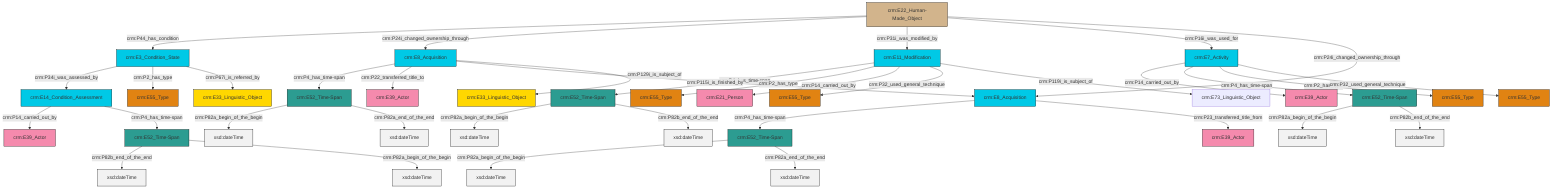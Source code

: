 graph TD
classDef Literal fill:#f2f2f2,stroke:#000000;
classDef CRM_Entity fill:#FFFFFF,stroke:#000000;
classDef Temporal_Entity fill:#00C9E6, stroke:#000000;
classDef Type fill:#E18312, stroke:#000000;
classDef Time-Span fill:#2C9C91, stroke:#000000;
classDef Appellation fill:#FFEB7F, stroke:#000000;
classDef Place fill:#008836, stroke:#000000;
classDef Persistent_Item fill:#B266B2, stroke:#000000;
classDef Conceptual_Object fill:#FFD700, stroke:#000000;
classDef Physical_Thing fill:#D2B48C, stroke:#000000;
classDef Actor fill:#f58aad, stroke:#000000;
classDef PC_Classes fill:#4ce600, stroke:#000000;
classDef Multi fill:#cccccc,stroke:#000000;

0["crm:E52_Time-Span"]:::Time-Span -->|crm:P82a_begin_of_the_begin| 1[xsd:dateTime]:::Literal
2["crm:E52_Time-Span"]:::Time-Span -->|crm:P82a_begin_of_the_begin| 3[xsd:dateTime]:::Literal
4["crm:E8_Acquisition"]:::Temporal_Entity -->|crm:P4_has_time-span| 5["crm:E52_Time-Span"]:::Time-Span
6["crm:E11_Modification"]:::Temporal_Entity -->|crm:P4_has_time-span| 7["crm:E52_Time-Span"]:::Time-Span
10["crm:E52_Time-Span"]:::Time-Span -->|crm:P82b_end_of_the_end| 11[xsd:dateTime]:::Literal
16["crm:E7_Activity"]:::Temporal_Entity -->|crm:P14_carried_out_by| 18["crm:E39_Actor"]:::Actor
6["crm:E11_Modification"]:::Temporal_Entity -->|crm:P2_has_type| 12["crm:E55_Type"]:::Type
21["crm:E22_Human-Made_Object"]:::Physical_Thing -->|crm:P44_has_condition| 22["crm:E3_Condition_State"]:::Temporal_Entity
6["crm:E11_Modification"]:::Temporal_Entity -->|crm:P14_carried_out_by| 23["crm:E21_Person"]:::Actor
16["crm:E7_Activity"]:::Temporal_Entity -->|crm:P4_has_time-span| 2["crm:E52_Time-Span"]:::Time-Span
0["crm:E52_Time-Span"]:::Time-Span -->|crm:P82a_end_of_the_end| 27[xsd:dateTime]:::Literal
4["crm:E8_Acquisition"]:::Temporal_Entity -->|crm:P22_transferred_title_to| 28["crm:E39_Actor"]:::Actor
21["crm:E22_Human-Made_Object"]:::Physical_Thing -->|crm:P24i_changed_ownership_through| 4["crm:E8_Acquisition"]:::Temporal_Entity
29["crm:E14_Condition_Assessment"]:::Temporal_Entity -->|crm:P14_carried_out_by| 30["crm:E39_Actor"]:::Actor
16["crm:E7_Activity"]:::Temporal_Entity -->|crm:P2_has_type| 14["crm:E55_Type"]:::Type
10["crm:E52_Time-Span"]:::Time-Span -->|crm:P82a_begin_of_the_begin| 31[xsd:dateTime]:::Literal
32["crm:E8_Acquisition"]:::Temporal_Entity -->|crm:P4_has_time-span| 0["crm:E52_Time-Span"]:::Time-Span
22["crm:E3_Condition_State"]:::Temporal_Entity -->|crm:P34i_was_assessed_by| 29["crm:E14_Condition_Assessment"]:::Temporal_Entity
4["crm:E8_Acquisition"]:::Temporal_Entity -->|crm:P115i_is_finished_by| 32["crm:E8_Acquisition"]:::Temporal_Entity
29["crm:E14_Condition_Assessment"]:::Temporal_Entity -->|crm:P4_has_time-span| 10["crm:E52_Time-Span"]:::Time-Span
4["crm:E8_Acquisition"]:::Temporal_Entity -->|crm:P129i_is_subject_of| 37["crm:E33_Linguistic_Object"]:::Conceptual_Object
2["crm:E52_Time-Span"]:::Time-Span -->|crm:P82b_end_of_the_end| 40[xsd:dateTime]:::Literal
6["crm:E11_Modification"]:::Temporal_Entity -->|crm:P32_used_general_technique| 19["crm:E55_Type"]:::Type
21["crm:E22_Human-Made_Object"]:::Physical_Thing -->|crm:P31i_was_modified_by| 6["crm:E11_Modification"]:::Temporal_Entity
5["crm:E52_Time-Span"]:::Time-Span -->|crm:P82a_begin_of_the_begin| 42[xsd:dateTime]:::Literal
6["crm:E11_Modification"]:::Temporal_Entity -->|crm:P119i_is_subject_of| 43["crm:E73_Linguistic_Object"]:::Default
5["crm:E52_Time-Span"]:::Time-Span -->|crm:P82a_end_of_the_end| 47[xsd:dateTime]:::Literal
7["crm:E52_Time-Span"]:::Time-Span -->|crm:P82a_begin_of_the_begin| 48[xsd:dateTime]:::Literal
22["crm:E3_Condition_State"]:::Temporal_Entity -->|crm:P2_has_type| 24["crm:E55_Type"]:::Type
22["crm:E3_Condition_State"]:::Temporal_Entity -->|crm:P67i_is_referred_by| 54["crm:E33_Linguistic_Object"]:::Conceptual_Object
16["crm:E7_Activity"]:::Temporal_Entity -->|crm:P32_used_general_technique| 8["crm:E55_Type"]:::Type
7["crm:E52_Time-Span"]:::Time-Span -->|crm:P82b_end_of_the_end| 56[xsd:dateTime]:::Literal
21["crm:E22_Human-Made_Object"]:::Physical_Thing -->|crm:P16i_was_used_for| 16["crm:E7_Activity"]:::Temporal_Entity
21["crm:E22_Human-Made_Object"]:::Physical_Thing -->|crm:P24i_changed_ownership_through| 32["crm:E8_Acquisition"]:::Temporal_Entity
32["crm:E8_Acquisition"]:::Temporal_Entity -->|crm:P23_transferred_title_from| 52["crm:E39_Actor"]:::Actor